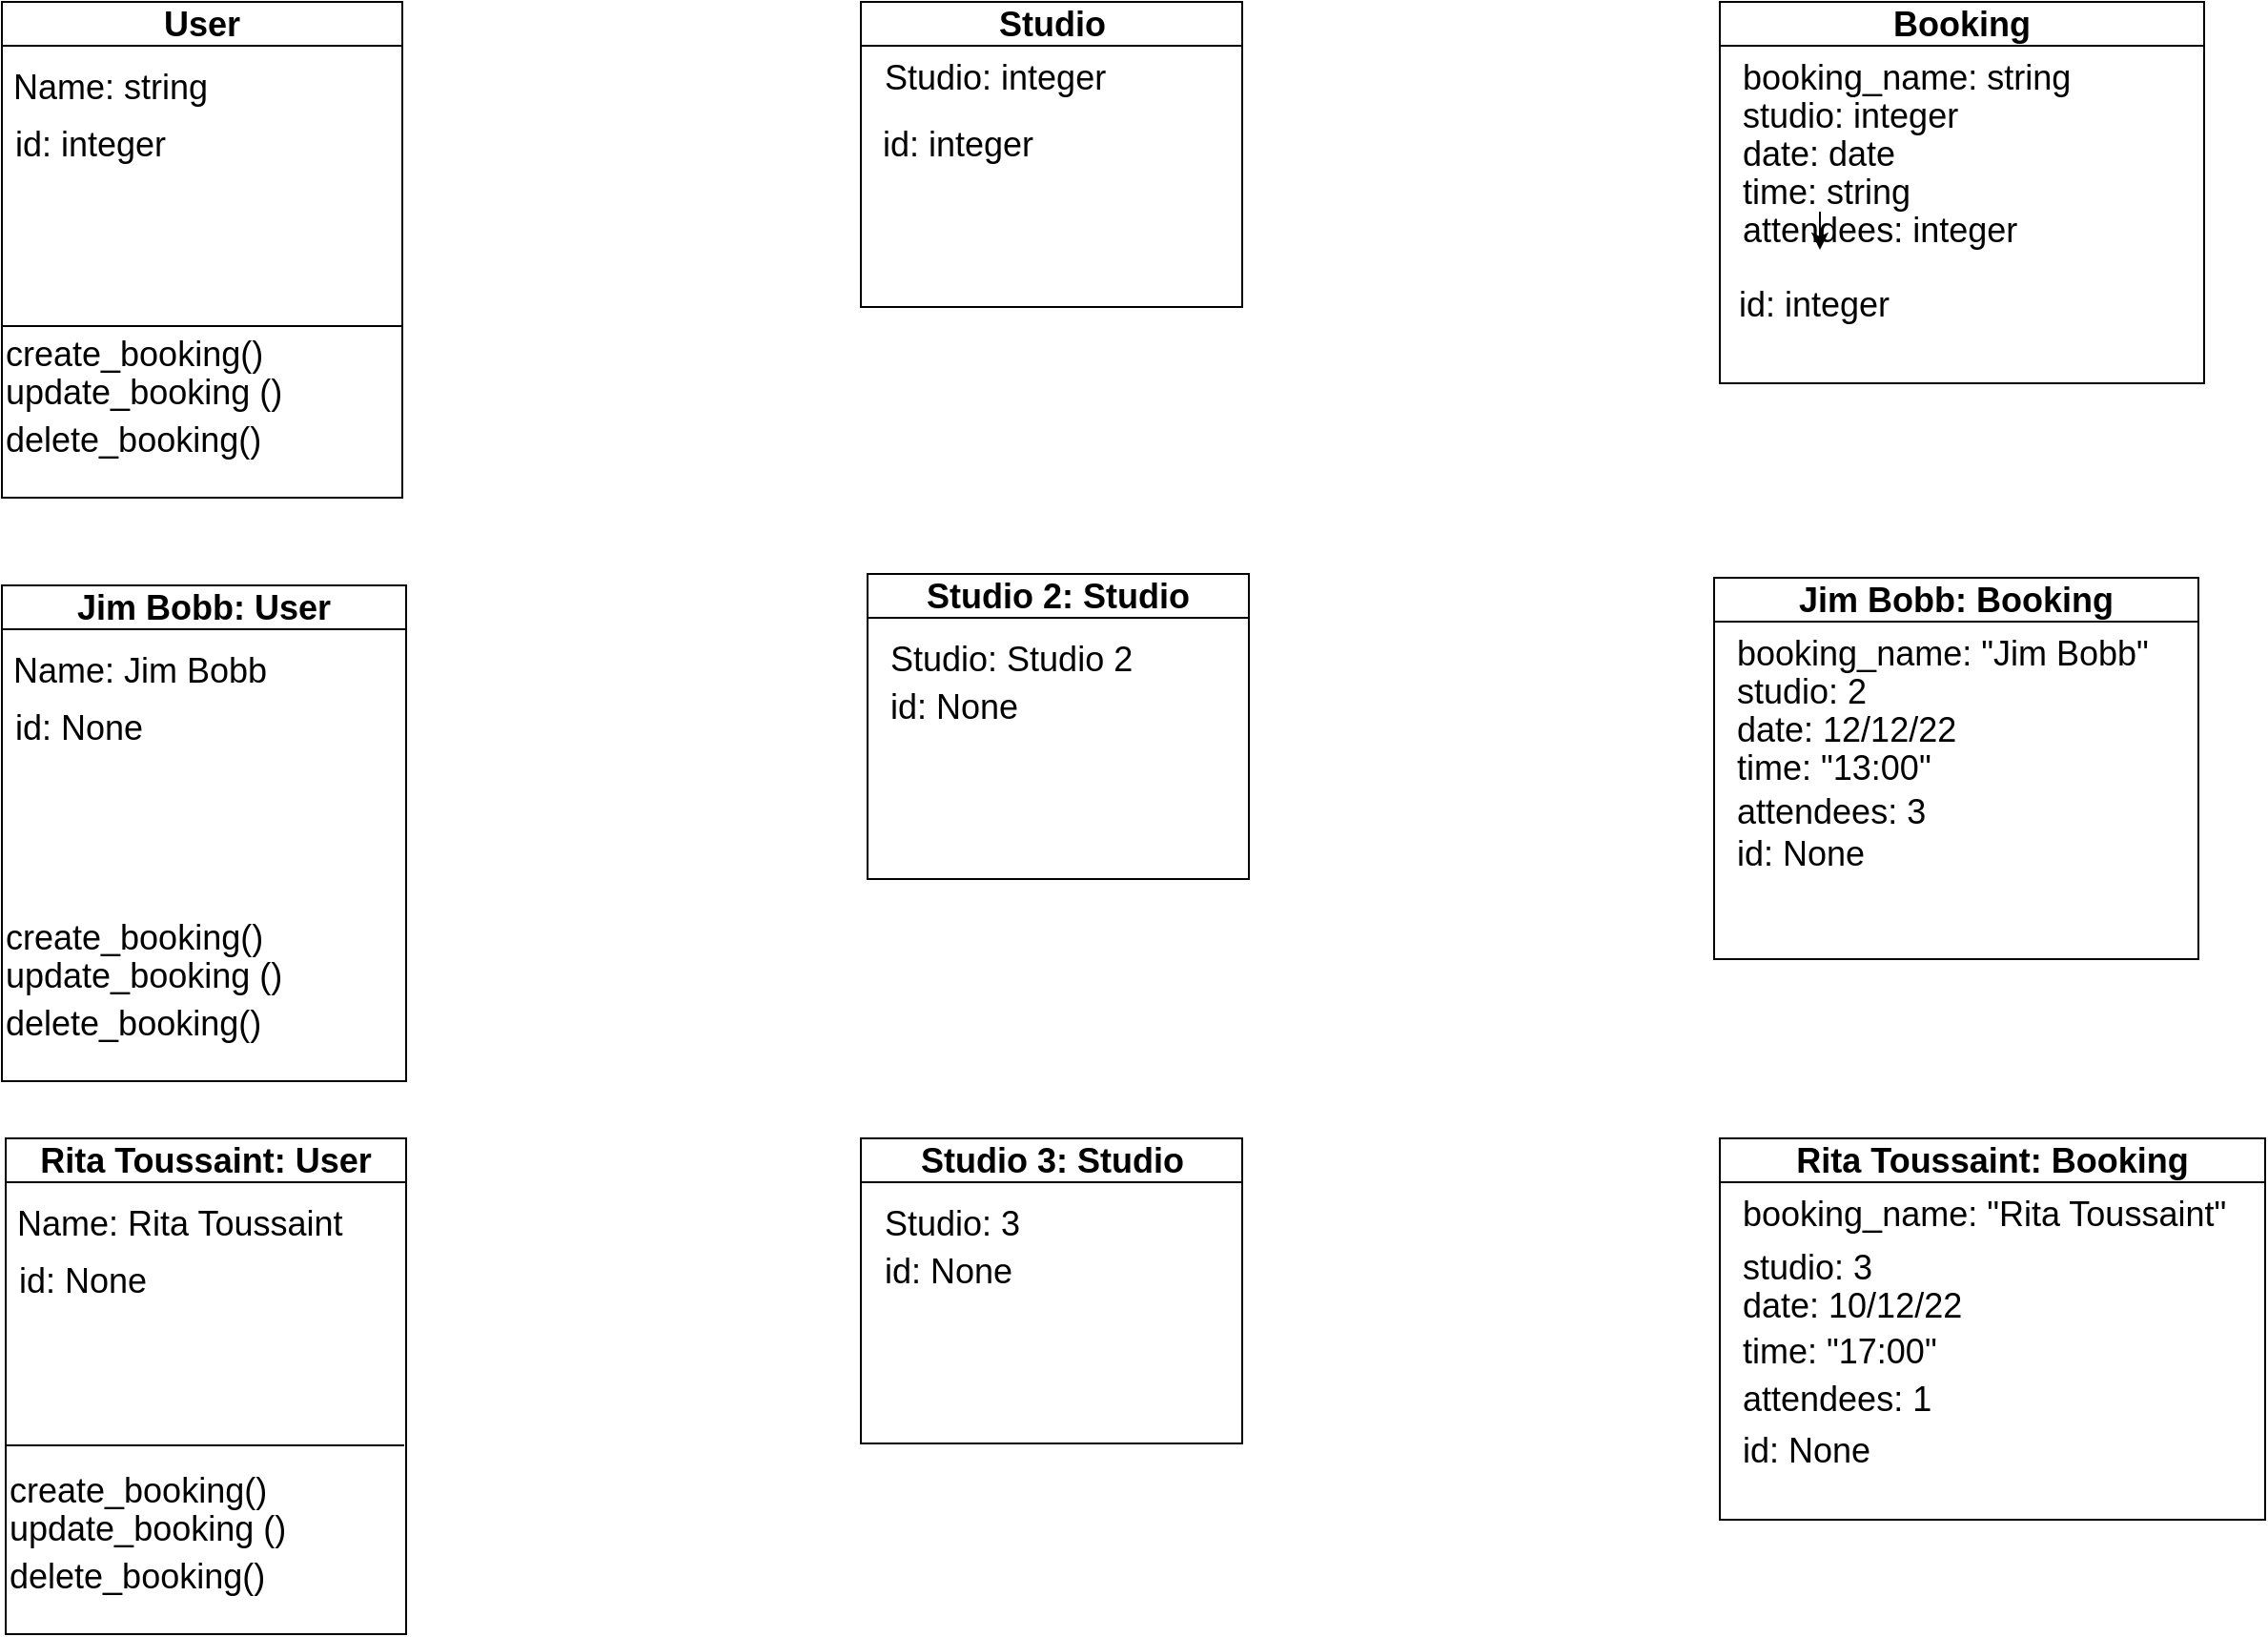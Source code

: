 <mxfile version="20.6.0" type="github">
  <diagram id="C5RBs43oDa-KdzZeNtuy" name="Page-1">
    <mxGraphModel dx="1572" dy="828" grid="0" gridSize="10" guides="1" tooltips="1" connect="1" arrows="1" fold="1" page="1" pageScale="1" pageWidth="1369" pageHeight="960" math="0" shadow="0">
      <root>
        <mxCell id="WIyWlLk6GJQsqaUBKTNV-0" />
        <mxCell id="WIyWlLk6GJQsqaUBKTNV-1" parent="WIyWlLk6GJQsqaUBKTNV-0" />
        <mxCell id="b5-lC_gH31U_IA7LsAaC-8" value="Studio" style="swimlane;whiteSpace=wrap;html=1;fillColor=none;fontSize=18;" parent="WIyWlLk6GJQsqaUBKTNV-1" vertex="1">
          <mxGeometry x="584.5" y="102" width="200" height="160" as="geometry" />
        </mxCell>
        <mxCell id="CqU7CqtS4Uw52eYwygqq-0" value="" style="group;fontSize=18;whiteSpace=wrap;" vertex="1" connectable="0" parent="b5-lC_gH31U_IA7LsAaC-8">
          <mxGeometry x="9" y="30" width="171" height="60" as="geometry" />
        </mxCell>
        <mxCell id="b5-lC_gH31U_IA7LsAaC-9" value="Studio: integer" style="text;html=1;strokeColor=none;fillColor=none;align=left;verticalAlign=middle;whiteSpace=wrap;rounded=0;fontSize=18;" parent="CqU7CqtS4Uw52eYwygqq-0" vertex="1">
          <mxGeometry x="1" width="170" height="20" as="geometry" />
        </mxCell>
        <mxCell id="b5-lC_gH31U_IA7LsAaC-19" value="id: integer" style="text;html=1;strokeColor=none;fillColor=none;align=left;verticalAlign=middle;whiteSpace=wrap;rounded=0;fontSize=18;" parent="CqU7CqtS4Uw52eYwygqq-0" vertex="1">
          <mxGeometry y="30" width="170" height="30" as="geometry" />
        </mxCell>
        <mxCell id="b5-lC_gH31U_IA7LsAaC-13" value="Booking" style="swimlane;whiteSpace=wrap;html=1;fillColor=none;fontSize=18;" parent="WIyWlLk6GJQsqaUBKTNV-1" vertex="1">
          <mxGeometry x="1035" y="102" width="254" height="200" as="geometry" />
        </mxCell>
        <mxCell id="b5-lC_gH31U_IA7LsAaC-14" value="booking_name: string" style="text;html=1;strokeColor=none;fillColor=none;align=left;verticalAlign=middle;whiteSpace=wrap;rounded=0;fontSize=18;" parent="b5-lC_gH31U_IA7LsAaC-13" vertex="1">
          <mxGeometry x="10" y="30" width="196" height="20" as="geometry" />
        </mxCell>
        <mxCell id="b5-lC_gH31U_IA7LsAaC-15" value="studio: integer" style="text;html=1;strokeColor=none;fillColor=none;align=left;verticalAlign=middle;whiteSpace=wrap;rounded=0;fontSize=18;" parent="b5-lC_gH31U_IA7LsAaC-13" vertex="1">
          <mxGeometry x="10" y="50" width="170" height="20" as="geometry" />
        </mxCell>
        <mxCell id="b5-lC_gH31U_IA7LsAaC-16" value="date: date" style="text;html=1;strokeColor=none;fillColor=none;align=left;verticalAlign=middle;whiteSpace=wrap;rounded=0;fontSize=18;" parent="b5-lC_gH31U_IA7LsAaC-13" vertex="1">
          <mxGeometry x="10" y="70" width="170" height="20" as="geometry" />
        </mxCell>
        <mxCell id="b5-lC_gH31U_IA7LsAaC-17" value="time: string" style="text;html=1;strokeColor=none;fillColor=none;align=left;verticalAlign=middle;whiteSpace=wrap;rounded=0;fontSize=18;" parent="b5-lC_gH31U_IA7LsAaC-13" vertex="1">
          <mxGeometry x="10" y="90" width="170" height="20" as="geometry" />
        </mxCell>
        <mxCell id="b5-lC_gH31U_IA7LsAaC-18" value="id: integer" style="text;html=1;strokeColor=none;fillColor=none;align=left;verticalAlign=middle;whiteSpace=wrap;rounded=0;fontSize=18;" parent="b5-lC_gH31U_IA7LsAaC-13" vertex="1">
          <mxGeometry x="8" y="144" width="170" height="30" as="geometry" />
        </mxCell>
        <mxCell id="b5-lC_gH31U_IA7LsAaC-66" value="attendees: integer" style="text;html=1;strokeColor=none;fillColor=none;align=left;verticalAlign=middle;whiteSpace=wrap;rounded=0;fontSize=18;" parent="b5-lC_gH31U_IA7LsAaC-13" vertex="1">
          <mxGeometry x="10" y="110" width="170" height="20" as="geometry" />
        </mxCell>
        <mxCell id="CqU7CqtS4Uw52eYwygqq-2" style="edgeStyle=orthogonalEdgeStyle;rounded=0;orthogonalLoop=1;jettySize=auto;html=1;exitX=0.25;exitY=0;exitDx=0;exitDy=0;entryX=0.25;entryY=1;entryDx=0;entryDy=0;fontSize=18;" edge="1" parent="b5-lC_gH31U_IA7LsAaC-13" source="b5-lC_gH31U_IA7LsAaC-66" target="b5-lC_gH31U_IA7LsAaC-66">
          <mxGeometry relative="1" as="geometry" />
        </mxCell>
        <mxCell id="b5-lC_gH31U_IA7LsAaC-20" value="User" style="swimlane;whiteSpace=wrap;html=1;fillColor=none;fontSize=18;" parent="WIyWlLk6GJQsqaUBKTNV-1" vertex="1">
          <mxGeometry x="134" y="102" width="210" height="260" as="geometry" />
        </mxCell>
        <mxCell id="b5-lC_gH31U_IA7LsAaC-24" value="" style="endArrow=none;html=1;rounded=0;fontSize=18;" parent="b5-lC_gH31U_IA7LsAaC-20" edge="1">
          <mxGeometry width="50" height="50" relative="1" as="geometry">
            <mxPoint x="10" y="170" as="sourcePoint" />
            <mxPoint x="210" y="170" as="targetPoint" />
            <Array as="points">
              <mxPoint y="170" />
            </Array>
          </mxGeometry>
        </mxCell>
        <mxCell id="b5-lC_gH31U_IA7LsAaC-25" value="&amp;nbsp;id: integer" style="text;html=1;strokeColor=none;fillColor=none;align=left;verticalAlign=middle;whiteSpace=wrap;rounded=0;fontSize=18;" parent="b5-lC_gH31U_IA7LsAaC-20" vertex="1">
          <mxGeometry y="60" width="210" height="30" as="geometry" />
        </mxCell>
        <mxCell id="b5-lC_gH31U_IA7LsAaC-1" value="Name: string" style="text;strokeColor=none;fillColor=none;align=left;verticalAlign=middle;spacingLeft=4;spacingRight=4;overflow=hidden;points=[[0,0.5],[1,0.5]];portConstraint=eastwest;rotatable=0;whiteSpace=wrap;html=1;fontSize=18;" parent="b5-lC_gH31U_IA7LsAaC-20" vertex="1">
          <mxGeometry y="30" width="210" height="30" as="geometry" />
        </mxCell>
        <mxCell id="b5-lC_gH31U_IA7LsAaC-5" value="create_booking()" style="text;html=1;strokeColor=none;fillColor=none;align=left;verticalAlign=middle;whiteSpace=wrap;rounded=0;fontSize=18;" parent="b5-lC_gH31U_IA7LsAaC-20" vertex="1">
          <mxGeometry y="175" width="210" height="20" as="geometry" />
        </mxCell>
        <mxCell id="b5-lC_gH31U_IA7LsAaC-6" value="update_booking ()" style="text;html=1;strokeColor=none;fillColor=none;align=left;verticalAlign=middle;whiteSpace=wrap;rounded=0;fontSize=18;" parent="b5-lC_gH31U_IA7LsAaC-20" vertex="1">
          <mxGeometry y="200" width="210" height="10" as="geometry" />
        </mxCell>
        <mxCell id="b5-lC_gH31U_IA7LsAaC-7" value="delete_booking()" style="text;html=1;strokeColor=none;fillColor=none;align=left;verticalAlign=middle;whiteSpace=wrap;rounded=0;fontSize=18;" parent="b5-lC_gH31U_IA7LsAaC-20" vertex="1">
          <mxGeometry y="220" width="200" height="20" as="geometry" />
        </mxCell>
        <mxCell id="b5-lC_gH31U_IA7LsAaC-26" value="Jim Bobb: User" style="swimlane;whiteSpace=wrap;html=1;fillColor=none;fontSize=18;" parent="WIyWlLk6GJQsqaUBKTNV-1" vertex="1">
          <mxGeometry x="134" y="408" width="212" height="260" as="geometry" />
        </mxCell>
        <mxCell id="b5-lC_gH31U_IA7LsAaC-28" value="&amp;nbsp;id: None" style="text;html=1;strokeColor=none;fillColor=none;align=left;verticalAlign=middle;whiteSpace=wrap;rounded=0;fontSize=18;" parent="b5-lC_gH31U_IA7LsAaC-26" vertex="1">
          <mxGeometry y="60" width="210" height="30" as="geometry" />
        </mxCell>
        <mxCell id="b5-lC_gH31U_IA7LsAaC-29" value="Name: Jim Bobb" style="text;strokeColor=none;fillColor=none;align=left;verticalAlign=middle;spacingLeft=4;spacingRight=4;overflow=hidden;points=[[0,0.5],[1,0.5]];portConstraint=eastwest;rotatable=0;whiteSpace=wrap;html=1;fontSize=18;" parent="b5-lC_gH31U_IA7LsAaC-26" vertex="1">
          <mxGeometry y="30" width="210" height="30" as="geometry" />
        </mxCell>
        <mxCell id="b5-lC_gH31U_IA7LsAaC-32" value="create_booking()" style="text;html=1;strokeColor=none;fillColor=none;align=left;verticalAlign=middle;whiteSpace=wrap;rounded=0;fontSize=18;" parent="b5-lC_gH31U_IA7LsAaC-26" vertex="1">
          <mxGeometry y="175" width="210" height="20" as="geometry" />
        </mxCell>
        <mxCell id="b5-lC_gH31U_IA7LsAaC-33" value="update_booking ()" style="text;html=1;strokeColor=none;fillColor=none;align=left;verticalAlign=middle;whiteSpace=wrap;rounded=0;fontSize=18;" parent="b5-lC_gH31U_IA7LsAaC-26" vertex="1">
          <mxGeometry y="200" width="210" height="10" as="geometry" />
        </mxCell>
        <mxCell id="b5-lC_gH31U_IA7LsAaC-34" value="delete_booking()" style="text;html=1;strokeColor=none;fillColor=none;align=left;verticalAlign=middle;whiteSpace=wrap;rounded=0;fontSize=18;" parent="b5-lC_gH31U_IA7LsAaC-26" vertex="1">
          <mxGeometry y="220" width="200" height="20" as="geometry" />
        </mxCell>
        <mxCell id="b5-lC_gH31U_IA7LsAaC-35" value="Studio 2: Studio" style="swimlane;whiteSpace=wrap;html=1;fillColor=none;fontSize=18;" parent="WIyWlLk6GJQsqaUBKTNV-1" vertex="1">
          <mxGeometry x="588" y="402" width="200" height="160" as="geometry" />
        </mxCell>
        <mxCell id="b5-lC_gH31U_IA7LsAaC-36" value="Studio: Studio 2" style="text;html=1;strokeColor=none;fillColor=none;align=left;verticalAlign=middle;whiteSpace=wrap;rounded=0;fontSize=18;" parent="b5-lC_gH31U_IA7LsAaC-35" vertex="1">
          <mxGeometry x="10" y="30" width="170" height="30" as="geometry" />
        </mxCell>
        <mxCell id="b5-lC_gH31U_IA7LsAaC-39" value="id: None" style="text;html=1;strokeColor=none;fillColor=none;align=left;verticalAlign=middle;whiteSpace=wrap;rounded=0;fontSize=18;" parent="b5-lC_gH31U_IA7LsAaC-35" vertex="1">
          <mxGeometry x="10" y="60" width="170" height="20" as="geometry" />
        </mxCell>
        <mxCell id="b5-lC_gH31U_IA7LsAaC-40" value="Jim Bobb: Booking" style="swimlane;whiteSpace=wrap;html=1;fillColor=none;fontSize=18;" parent="WIyWlLk6GJQsqaUBKTNV-1" vertex="1">
          <mxGeometry x="1032" y="404" width="254" height="200" as="geometry" />
        </mxCell>
        <mxCell id="b5-lC_gH31U_IA7LsAaC-41" value="booking_name: &quot;Jim Bobb&quot;" style="text;html=1;strokeColor=none;fillColor=none;align=left;verticalAlign=middle;whiteSpace=wrap;rounded=0;fontSize=18;" parent="b5-lC_gH31U_IA7LsAaC-40" vertex="1">
          <mxGeometry x="10" y="30" width="228" height="20" as="geometry" />
        </mxCell>
        <mxCell id="b5-lC_gH31U_IA7LsAaC-42" value="studio: 2" style="text;html=1;strokeColor=none;fillColor=none;align=left;verticalAlign=middle;whiteSpace=wrap;rounded=0;fontSize=18;" parent="b5-lC_gH31U_IA7LsAaC-40" vertex="1">
          <mxGeometry x="10" y="50" width="170" height="20" as="geometry" />
        </mxCell>
        <mxCell id="b5-lC_gH31U_IA7LsAaC-43" value="date: 12/12/22" style="text;html=1;strokeColor=none;fillColor=none;align=left;verticalAlign=middle;whiteSpace=wrap;rounded=0;fontSize=18;" parent="b5-lC_gH31U_IA7LsAaC-40" vertex="1">
          <mxGeometry x="10" y="70" width="170" height="20" as="geometry" />
        </mxCell>
        <mxCell id="b5-lC_gH31U_IA7LsAaC-44" value="time: &quot;13:00&quot;" style="text;html=1;strokeColor=none;fillColor=none;align=left;verticalAlign=middle;whiteSpace=wrap;rounded=0;fontSize=18;" parent="b5-lC_gH31U_IA7LsAaC-40" vertex="1">
          <mxGeometry x="10" y="90" width="170" height="20" as="geometry" />
        </mxCell>
        <mxCell id="b5-lC_gH31U_IA7LsAaC-45" value="id: None" style="text;html=1;strokeColor=none;fillColor=none;align=left;verticalAlign=middle;whiteSpace=wrap;rounded=0;fontSize=18;" parent="b5-lC_gH31U_IA7LsAaC-40" vertex="1">
          <mxGeometry x="10" y="137" width="170" height="15" as="geometry" />
        </mxCell>
        <mxCell id="b5-lC_gH31U_IA7LsAaC-67" value="attendees: 3" style="text;html=1;strokeColor=none;fillColor=none;align=left;verticalAlign=middle;whiteSpace=wrap;rounded=0;fontSize=18;" parent="b5-lC_gH31U_IA7LsAaC-40" vertex="1">
          <mxGeometry x="10" y="115" width="170" height="15" as="geometry" />
        </mxCell>
        <mxCell id="b5-lC_gH31U_IA7LsAaC-68" value="Rita Toussaint: User" style="swimlane;whiteSpace=wrap;html=1;fillColor=none;fontSize=18;" parent="WIyWlLk6GJQsqaUBKTNV-1" vertex="1">
          <mxGeometry x="136" y="698" width="210" height="260" as="geometry" />
        </mxCell>
        <mxCell id="b5-lC_gH31U_IA7LsAaC-70" value="&amp;nbsp;id: None" style="text;html=1;strokeColor=none;fillColor=none;align=left;verticalAlign=middle;whiteSpace=wrap;rounded=0;fontSize=18;" parent="b5-lC_gH31U_IA7LsAaC-68" vertex="1">
          <mxGeometry y="60" width="210" height="30" as="geometry" />
        </mxCell>
        <mxCell id="b5-lC_gH31U_IA7LsAaC-71" value="Name: Rita Toussaint" style="text;strokeColor=none;fillColor=none;align=left;verticalAlign=middle;spacingLeft=4;spacingRight=4;overflow=hidden;points=[[0,0.5],[1,0.5]];portConstraint=eastwest;rotatable=0;whiteSpace=wrap;html=1;fontSize=18;" parent="b5-lC_gH31U_IA7LsAaC-68" vertex="1">
          <mxGeometry y="30" width="210" height="30" as="geometry" />
        </mxCell>
        <mxCell id="b5-lC_gH31U_IA7LsAaC-74" value="create_booking()" style="text;html=1;strokeColor=none;fillColor=none;align=left;verticalAlign=middle;whiteSpace=wrap;rounded=0;fontSize=18;" parent="b5-lC_gH31U_IA7LsAaC-68" vertex="1">
          <mxGeometry y="175" width="210" height="20" as="geometry" />
        </mxCell>
        <mxCell id="b5-lC_gH31U_IA7LsAaC-75" value="update_booking ()" style="text;html=1;strokeColor=none;fillColor=none;align=left;verticalAlign=middle;whiteSpace=wrap;rounded=0;fontSize=18;" parent="b5-lC_gH31U_IA7LsAaC-68" vertex="1">
          <mxGeometry y="200" width="210" height="10" as="geometry" />
        </mxCell>
        <mxCell id="b5-lC_gH31U_IA7LsAaC-76" value="delete_booking()" style="text;html=1;strokeColor=none;fillColor=none;align=left;verticalAlign=middle;whiteSpace=wrap;rounded=0;fontSize=18;" parent="b5-lC_gH31U_IA7LsAaC-68" vertex="1">
          <mxGeometry y="220" width="200" height="20" as="geometry" />
        </mxCell>
        <mxCell id="CqU7CqtS4Uw52eYwygqq-1" value="" style="endArrow=none;html=1;rounded=0;fontSize=18;" edge="1" parent="b5-lC_gH31U_IA7LsAaC-68">
          <mxGeometry width="50" height="50" relative="1" as="geometry">
            <mxPoint y="161" as="sourcePoint" />
            <mxPoint x="209" y="161" as="targetPoint" />
          </mxGeometry>
        </mxCell>
        <mxCell id="b5-lC_gH31U_IA7LsAaC-77" value="Studio 3: Studio" style="swimlane;whiteSpace=wrap;html=1;fillColor=none;fontSize=18;" parent="WIyWlLk6GJQsqaUBKTNV-1" vertex="1">
          <mxGeometry x="584.5" y="698" width="200" height="160" as="geometry" />
        </mxCell>
        <mxCell id="b5-lC_gH31U_IA7LsAaC-78" value="Studio: 3" style="text;html=1;strokeColor=none;fillColor=none;align=left;verticalAlign=middle;whiteSpace=wrap;rounded=0;fontSize=18;" parent="b5-lC_gH31U_IA7LsAaC-77" vertex="1">
          <mxGeometry x="10" y="30" width="170" height="30" as="geometry" />
        </mxCell>
        <mxCell id="b5-lC_gH31U_IA7LsAaC-81" value="id: None" style="text;html=1;strokeColor=none;fillColor=none;align=left;verticalAlign=middle;whiteSpace=wrap;rounded=0;fontSize=18;" parent="b5-lC_gH31U_IA7LsAaC-77" vertex="1">
          <mxGeometry x="10" y="60" width="170" height="20" as="geometry" />
        </mxCell>
        <mxCell id="b5-lC_gH31U_IA7LsAaC-82" value="Rita Toussaint: Booking" style="swimlane;whiteSpace=wrap;html=1;fillColor=none;fontSize=18;" parent="WIyWlLk6GJQsqaUBKTNV-1" vertex="1">
          <mxGeometry x="1035" y="698" width="286" height="200" as="geometry" />
        </mxCell>
        <mxCell id="b5-lC_gH31U_IA7LsAaC-83" value="booking_name: &quot;Rita Toussaint&quot;" style="text;html=1;strokeColor=none;fillColor=none;align=left;verticalAlign=middle;whiteSpace=wrap;rounded=0;fontSize=18;" parent="b5-lC_gH31U_IA7LsAaC-82" vertex="1">
          <mxGeometry x="10" y="30" width="276" height="20" as="geometry" />
        </mxCell>
        <mxCell id="b5-lC_gH31U_IA7LsAaC-84" value="studio: 3" style="text;html=1;strokeColor=none;fillColor=none;align=left;verticalAlign=middle;whiteSpace=wrap;rounded=0;fontSize=18;" parent="b5-lC_gH31U_IA7LsAaC-82" vertex="1">
          <mxGeometry x="10" y="58" width="170" height="20" as="geometry" />
        </mxCell>
        <mxCell id="b5-lC_gH31U_IA7LsAaC-85" value="date: 10/12/22" style="text;html=1;strokeColor=none;fillColor=none;align=left;verticalAlign=middle;whiteSpace=wrap;rounded=0;fontSize=18;" parent="b5-lC_gH31U_IA7LsAaC-82" vertex="1">
          <mxGeometry x="10" y="78" width="170" height="20" as="geometry" />
        </mxCell>
        <mxCell id="b5-lC_gH31U_IA7LsAaC-86" value="time: &quot;17:00&quot;" style="text;html=1;strokeColor=none;fillColor=none;align=left;verticalAlign=middle;whiteSpace=wrap;rounded=0;fontSize=18;" parent="b5-lC_gH31U_IA7LsAaC-82" vertex="1">
          <mxGeometry x="10" y="102" width="170" height="20" as="geometry" />
        </mxCell>
        <mxCell id="b5-lC_gH31U_IA7LsAaC-87" value="id: None" style="text;html=1;strokeColor=none;fillColor=none;align=left;verticalAlign=middle;whiteSpace=wrap;rounded=0;fontSize=18;" parent="b5-lC_gH31U_IA7LsAaC-82" vertex="1">
          <mxGeometry x="10" y="154" width="170" height="20" as="geometry" />
        </mxCell>
        <mxCell id="b5-lC_gH31U_IA7LsAaC-88" value="attendees: 1" style="text;html=1;strokeColor=none;fillColor=none;align=left;verticalAlign=middle;whiteSpace=wrap;rounded=0;fontSize=18;" parent="b5-lC_gH31U_IA7LsAaC-82" vertex="1">
          <mxGeometry x="10" y="129" width="170" height="15" as="geometry" />
        </mxCell>
      </root>
    </mxGraphModel>
  </diagram>
</mxfile>
